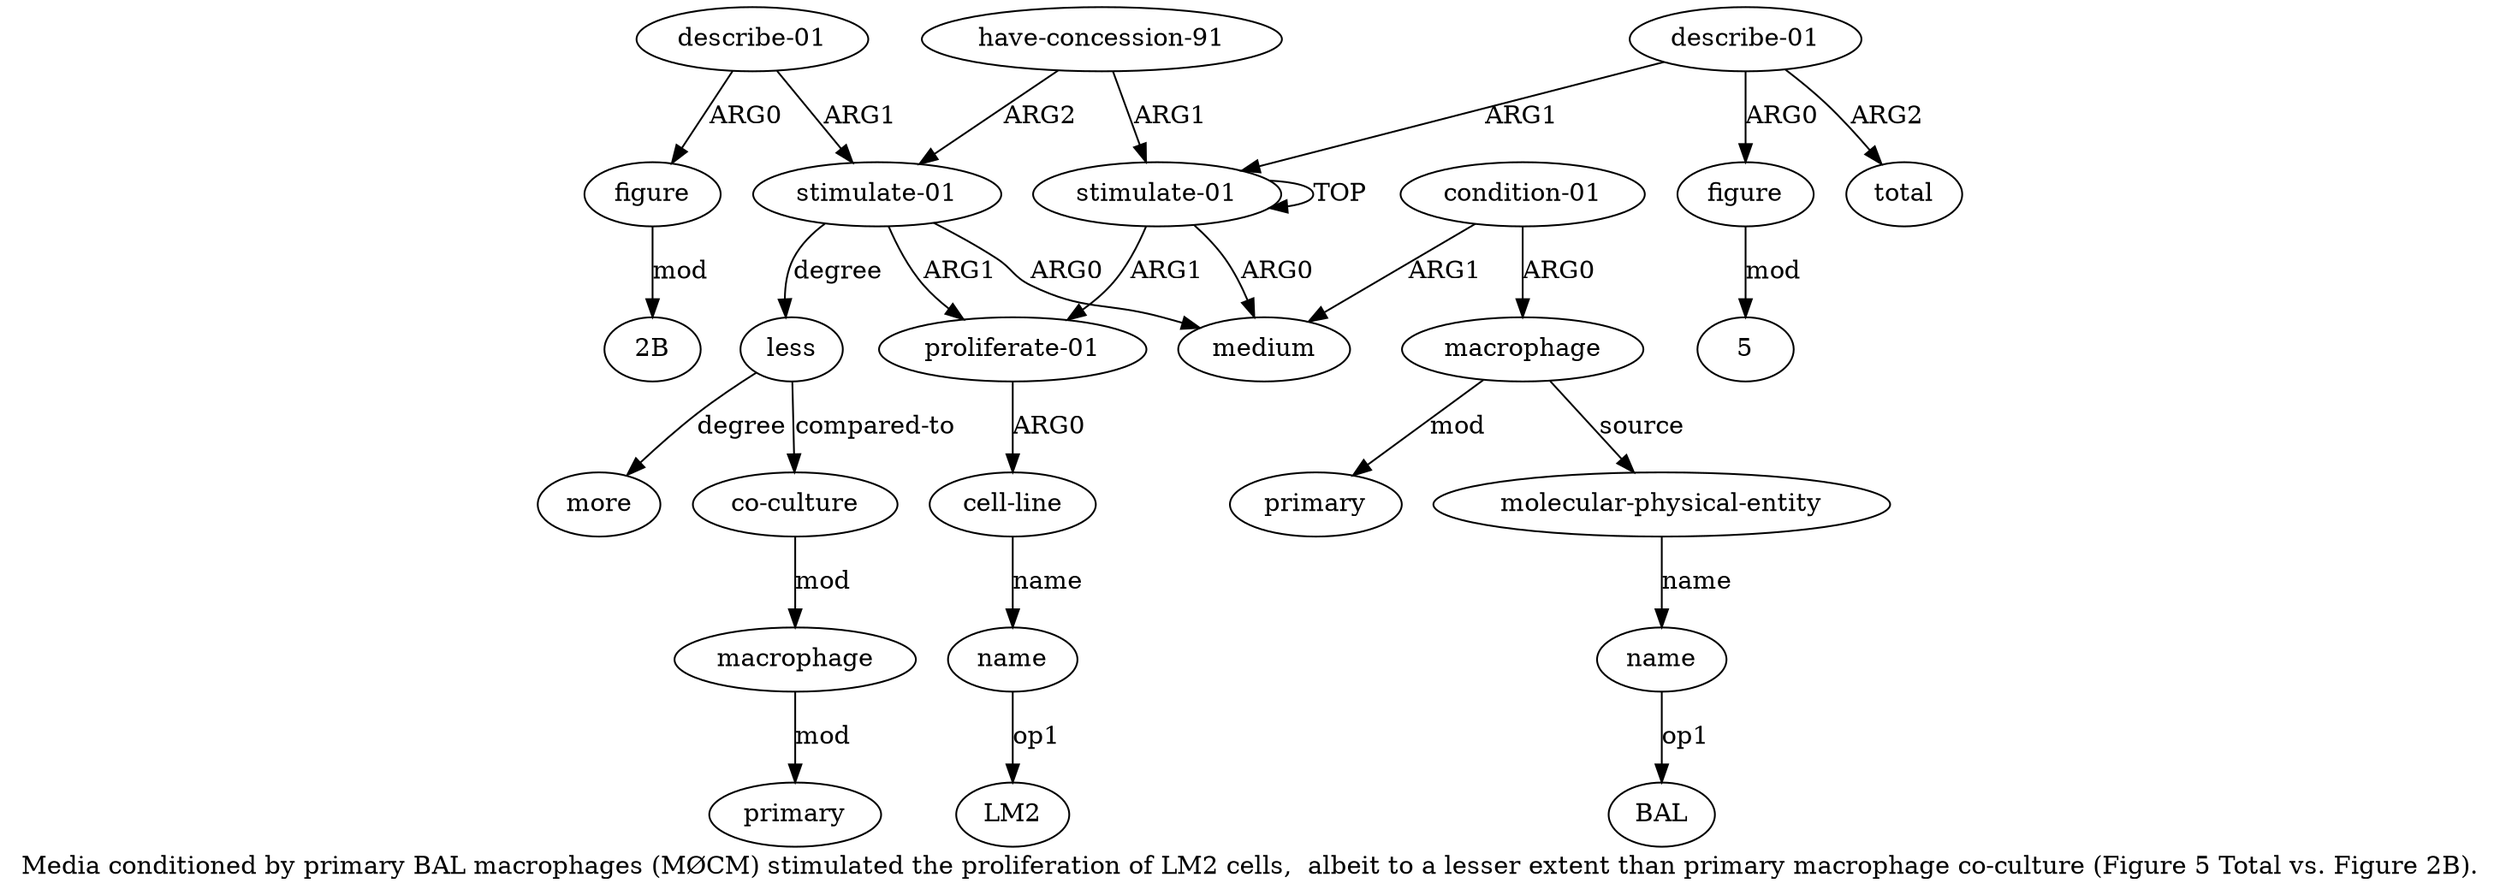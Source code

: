digraph  {
	graph [label="Media conditioned by primary BAL macrophages (MØCM) stimulated the proliferation of LM2 cells,  albeit to a lesser extent than \
primary macrophage co-culture (Figure 5 Total vs. Figure 2B)."];
	node [label="\N"];
	a20	 [color=black,
		gold_ind=20,
		gold_label="describe-01",
		label="describe-01",
		test_ind=20,
		test_label="describe-01"];
	a21	 [color=black,
		gold_ind=21,
		gold_label=figure,
		label=figure,
		test_ind=21,
		test_label=figure];
	a20 -> a21 [key=0,
	color=black,
	gold_label=ARG0,
	label=ARG0,
	test_label=ARG0];
a14 [color=black,
	gold_ind=14,
	gold_label="stimulate-01",
	label="stimulate-01",
	test_ind=14,
	test_label="stimulate-01"];
a20 -> a14 [key=0,
color=black,
gold_label=ARG1,
label=ARG1,
test_label=ARG1];
"a21 2B" [color=black,
gold_ind=-1,
gold_label="2B",
label="2B",
test_ind=-1,
test_label="2B"];
a21 -> "a21 2B" [key=0,
color=black,
gold_label=mod,
label=mod,
test_label=mod];
"a5 BAL" [color=black,
gold_ind=-1,
gold_label=BAL,
label=BAL,
test_ind=-1,
test_label=BAL];
"a9 LM2" [color=black,
gold_ind=-1,
gold_label=LM2,
label=LM2,
test_ind=-1,
test_label=LM2];
a15 [color=black,
gold_ind=15,
gold_label=less,
label=less,
test_ind=15,
test_label=less];
a17 [color=black,
gold_ind=17,
gold_label="co-culture",
label="co-culture",
test_ind=17,
test_label="co-culture"];
a15 -> a17 [key=0,
color=black,
gold_label="compared-to",
label="compared-to",
test_label="compared-to"];
a16 [color=black,
gold_ind=16,
gold_label=more,
label=more,
test_ind=16,
test_label=more];
a15 -> a16 [key=0,
color=black,
gold_label=degree,
label=degree,
test_label=degree];
a14 -> a15 [key=0,
color=black,
gold_label=degree,
label=degree,
test_label=degree];
a1 [color=black,
gold_ind=1,
gold_label=medium,
label=medium,
test_ind=1,
test_label=medium];
a14 -> a1 [key=0,
color=black,
gold_label=ARG0,
label=ARG0,
test_label=ARG0];
a7 [color=black,
gold_ind=7,
gold_label="proliferate-01",
label="proliferate-01",
test_ind=7,
test_label="proliferate-01"];
a14 -> a7 [key=0,
color=black,
gold_label=ARG1,
label=ARG1,
test_label=ARG1];
a18 [color=black,
gold_ind=18,
gold_label=macrophage,
label=macrophage,
test_ind=18,
test_label=macrophage];
a17 -> a18 [key=0,
color=black,
gold_label=mod,
label=mod,
test_label=mod];
a11 [color=black,
gold_ind=11,
gold_label=figure,
label=figure,
test_ind=11,
test_label=figure];
"a11 5" [color=black,
gold_ind=-1,
gold_label=5,
label=5,
test_ind=-1,
test_label=5];
a11 -> "a11 5" [key=0,
color=black,
gold_label=mod,
label=mod,
test_label=mod];
a10 [color=black,
gold_ind=10,
gold_label="describe-01",
label="describe-01",
test_ind=10,
test_label="describe-01"];
a10 -> a11 [key=0,
color=black,
gold_label=ARG0,
label=ARG0,
test_label=ARG0];
a12 [color=black,
gold_ind=12,
gold_label=total,
label=total,
test_ind=12,
test_label=total];
a10 -> a12 [key=0,
color=black,
gold_label=ARG2,
label=ARG2,
test_label=ARG2];
a0 [color=black,
gold_ind=0,
gold_label="stimulate-01",
label="stimulate-01",
test_ind=0,
test_label="stimulate-01"];
a10 -> a0 [key=0,
color=black,
gold_label=ARG1,
label=ARG1,
test_label=ARG1];
a13 [color=black,
gold_ind=13,
gold_label="have-concession-91",
label="have-concession-91",
test_ind=13,
test_label="have-concession-91"];
a13 -> a14 [key=0,
color=black,
gold_label=ARG2,
label=ARG2,
test_label=ARG2];
a13 -> a0 [key=0,
color=black,
gold_label=ARG1,
label=ARG1,
test_label=ARG1];
a19 [color=black,
gold_ind=19,
gold_label=primary,
label=primary,
test_ind=19,
test_label=primary];
a18 -> a19 [key=0,
color=black,
gold_label=mod,
label=mod,
test_label=mod];
a0 -> a1 [key=0,
color=black,
gold_label=ARG0,
label=ARG0,
test_label=ARG0];
a0 -> a0 [key=0,
color=black,
gold_label=TOP,
label=TOP,
test_label=TOP];
a0 -> a7 [key=0,
color=black,
gold_label=ARG1,
label=ARG1,
test_label=ARG1];
a3 [color=black,
gold_ind=3,
gold_label=macrophage,
label=macrophage,
test_ind=3,
test_label=macrophage];
a4 [color=black,
gold_ind=4,
gold_label="molecular-physical-entity",
label="molecular-physical-entity",
test_ind=4,
test_label="molecular-physical-entity"];
a3 -> a4 [key=0,
color=black,
gold_label=source,
label=source,
test_label=source];
a6 [color=black,
gold_ind=6,
gold_label=primary,
label=primary,
test_ind=6,
test_label=primary];
a3 -> a6 [key=0,
color=black,
gold_label=mod,
label=mod,
test_label=mod];
a2 [color=black,
gold_ind=2,
gold_label="condition-01",
label="condition-01",
test_ind=2,
test_label="condition-01"];
a2 -> a1 [key=0,
color=black,
gold_label=ARG1,
label=ARG1,
test_label=ARG1];
a2 -> a3 [key=0,
color=black,
gold_label=ARG0,
label=ARG0,
test_label=ARG0];
a5 [color=black,
gold_ind=5,
gold_label=name,
label=name,
test_ind=5,
test_label=name];
a5 -> "a5 BAL" [key=0,
color=black,
gold_label=op1,
label=op1,
test_label=op1];
a4 -> a5 [key=0,
color=black,
gold_label=name,
label=name,
test_label=name];
a8 [color=black,
gold_ind=8,
gold_label="cell-line",
label="cell-line",
test_ind=8,
test_label="cell-line"];
a7 -> a8 [key=0,
color=black,
gold_label=ARG0,
label=ARG0,
test_label=ARG0];
a9 [color=black,
gold_ind=9,
gold_label=name,
label=name,
test_ind=9,
test_label=name];
a9 -> "a9 LM2" [key=0,
color=black,
gold_label=op1,
label=op1,
test_label=op1];
a8 -> a9 [key=0,
color=black,
gold_label=name,
label=name,
test_label=name];
}
